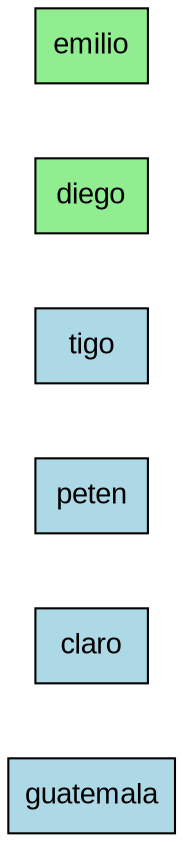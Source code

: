 digraph MatrizLayout {
  rankdir=LR;
  node [shape=box, style=filled, fontname=Arial];
  splines=ortho;
  nodesep=0.5;
  ranksep=0.5;
  { rank=same; "guatemala" [fillcolor=lightblue]; "claro" [fillcolor=lightblue]; "peten" [fillcolor=lightblue]; "tigo" [fillcolor=lightblue]; }
  "diego" [fillcolor=lightgreen];
  "emilio" [fillcolor=lightgreen];
}
